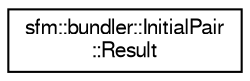 digraph "Graphical Class Hierarchy"
{
  edge [fontname="FreeSans",fontsize="10",labelfontname="FreeSans",labelfontsize="10"];
  node [fontname="FreeSans",fontsize="10",shape=record];
  rankdir="LR";
  Node0 [label="sfm::bundler::InitialPair\l::Result",height=0.2,width=0.4,color="black", fillcolor="white", style="filled",URL="$structsfm_1_1bundler_1_1_initial_pair_1_1_result.html",tooltip="The resulting initial pair with view IDs and relative camera pose. "];
}
